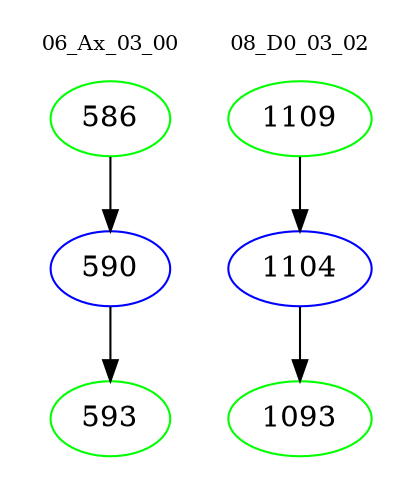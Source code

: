 digraph{
subgraph cluster_0 {
color = white
label = "06_Ax_03_00";
fontsize=10;
T0_586 [label="586", color="green"]
T0_586 -> T0_590 [color="black"]
T0_590 [label="590", color="blue"]
T0_590 -> T0_593 [color="black"]
T0_593 [label="593", color="green"]
}
subgraph cluster_1 {
color = white
label = "08_D0_03_02";
fontsize=10;
T1_1109 [label="1109", color="green"]
T1_1109 -> T1_1104 [color="black"]
T1_1104 [label="1104", color="blue"]
T1_1104 -> T1_1093 [color="black"]
T1_1093 [label="1093", color="green"]
}
}
